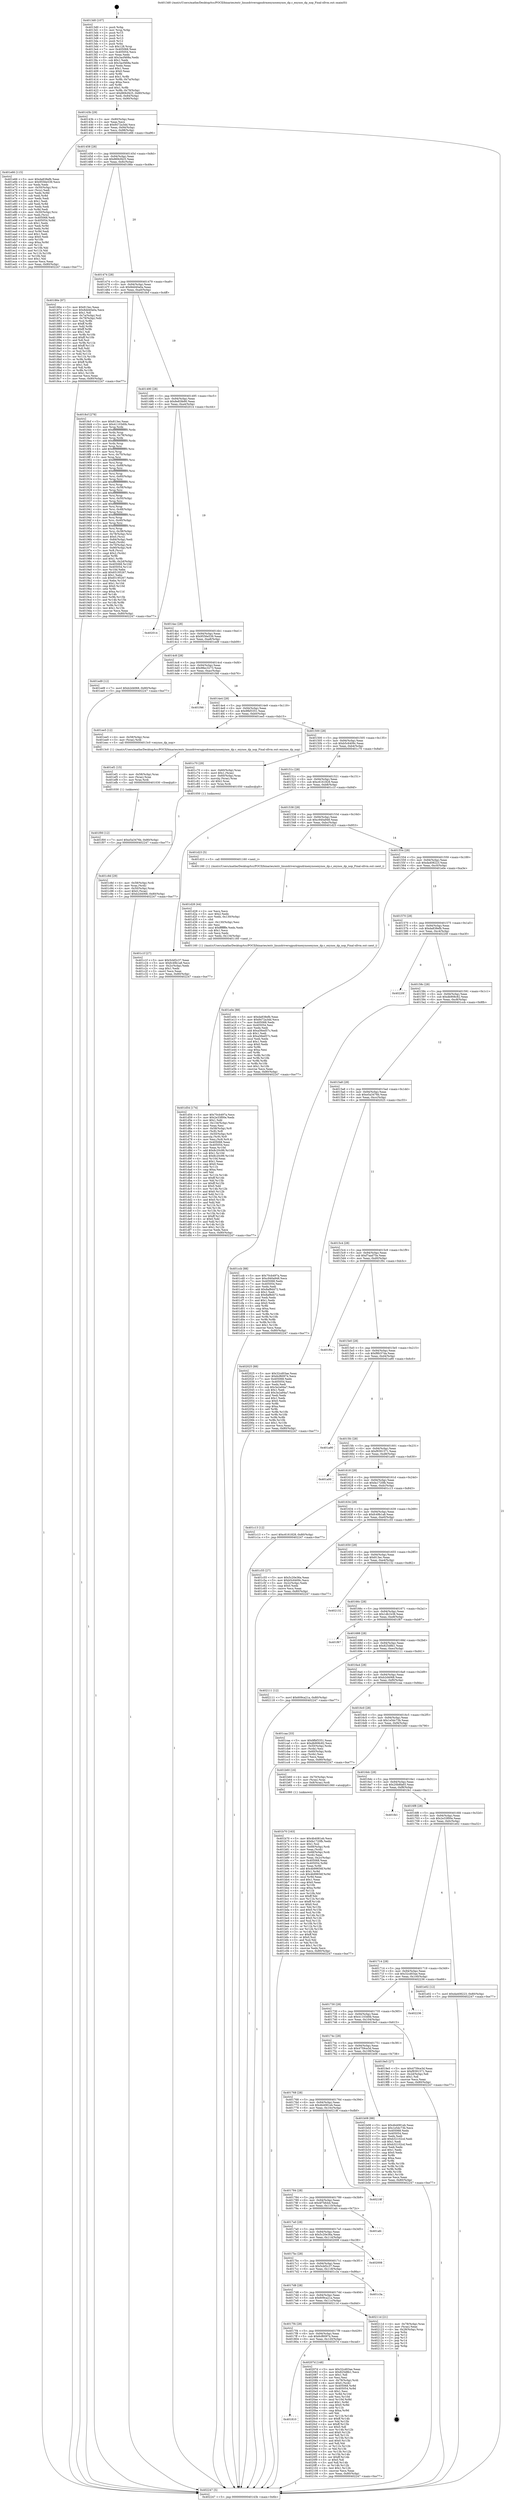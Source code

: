 digraph "0x4013d0" {
  label = "0x4013d0 (/mnt/c/Users/mathe/Desktop/tcc/POCII/binaries/extr_linuxdriversgpudrmexynosexynos_dp.c_exynos_dp_nop_Final-ollvm.out::main(0))"
  labelloc = "t"
  node[shape=record]

  Entry [label="",width=0.3,height=0.3,shape=circle,fillcolor=black,style=filled]
  "0x40143b" [label="{
     0x40143b [29]\l
     | [instrs]\l
     &nbsp;&nbsp;0x40143b \<+3\>: mov -0x80(%rbp),%eax\l
     &nbsp;&nbsp;0x40143e \<+2\>: mov %eax,%ecx\l
     &nbsp;&nbsp;0x401440 \<+6\>: sub $0x8472a3dd,%ecx\l
     &nbsp;&nbsp;0x401446 \<+6\>: mov %eax,-0x94(%rbp)\l
     &nbsp;&nbsp;0x40144c \<+6\>: mov %ecx,-0x98(%rbp)\l
     &nbsp;&nbsp;0x401452 \<+6\>: je 0000000000401e66 \<main+0xa96\>\l
  }"]
  "0x401e66" [label="{
     0x401e66 [115]\l
     | [instrs]\l
     &nbsp;&nbsp;0x401e66 \<+5\>: mov $0xda838efb,%eax\l
     &nbsp;&nbsp;0x401e6b \<+5\>: mov $0x9556e539,%ecx\l
     &nbsp;&nbsp;0x401e70 \<+2\>: xor %edx,%edx\l
     &nbsp;&nbsp;0x401e72 \<+4\>: mov -0x50(%rbp),%rsi\l
     &nbsp;&nbsp;0x401e76 \<+2\>: mov (%rsi),%edi\l
     &nbsp;&nbsp;0x401e78 \<+3\>: mov %edx,%r8d\l
     &nbsp;&nbsp;0x401e7b \<+3\>: sub %edi,%r8d\l
     &nbsp;&nbsp;0x401e7e \<+2\>: mov %edx,%edi\l
     &nbsp;&nbsp;0x401e80 \<+3\>: sub $0x1,%edi\l
     &nbsp;&nbsp;0x401e83 \<+3\>: add %edi,%r8d\l
     &nbsp;&nbsp;0x401e86 \<+2\>: mov %edx,%edi\l
     &nbsp;&nbsp;0x401e88 \<+3\>: sub %r8d,%edi\l
     &nbsp;&nbsp;0x401e8b \<+4\>: mov -0x50(%rbp),%rsi\l
     &nbsp;&nbsp;0x401e8f \<+2\>: mov %edi,(%rsi)\l
     &nbsp;&nbsp;0x401e91 \<+7\>: mov 0x405068,%edi\l
     &nbsp;&nbsp;0x401e98 \<+8\>: mov 0x405054,%r8d\l
     &nbsp;&nbsp;0x401ea0 \<+3\>: sub $0x1,%edx\l
     &nbsp;&nbsp;0x401ea3 \<+3\>: mov %edi,%r9d\l
     &nbsp;&nbsp;0x401ea6 \<+3\>: add %edx,%r9d\l
     &nbsp;&nbsp;0x401ea9 \<+4\>: imul %r9d,%edi\l
     &nbsp;&nbsp;0x401ead \<+3\>: and $0x1,%edi\l
     &nbsp;&nbsp;0x401eb0 \<+3\>: cmp $0x0,%edi\l
     &nbsp;&nbsp;0x401eb3 \<+4\>: sete %r10b\l
     &nbsp;&nbsp;0x401eb7 \<+4\>: cmp $0xa,%r8d\l
     &nbsp;&nbsp;0x401ebb \<+4\>: setl %r11b\l
     &nbsp;&nbsp;0x401ebf \<+3\>: mov %r10b,%bl\l
     &nbsp;&nbsp;0x401ec2 \<+3\>: and %r11b,%bl\l
     &nbsp;&nbsp;0x401ec5 \<+3\>: xor %r11b,%r10b\l
     &nbsp;&nbsp;0x401ec8 \<+3\>: or %r10b,%bl\l
     &nbsp;&nbsp;0x401ecb \<+3\>: test $0x1,%bl\l
     &nbsp;&nbsp;0x401ece \<+3\>: cmovne %ecx,%eax\l
     &nbsp;&nbsp;0x401ed1 \<+3\>: mov %eax,-0x80(%rbp)\l
     &nbsp;&nbsp;0x401ed4 \<+5\>: jmp 0000000000402247 \<main+0xe77\>\l
  }"]
  "0x401458" [label="{
     0x401458 [28]\l
     | [instrs]\l
     &nbsp;&nbsp;0x401458 \<+5\>: jmp 000000000040145d \<main+0x8d\>\l
     &nbsp;&nbsp;0x40145d \<+6\>: mov -0x94(%rbp),%eax\l
     &nbsp;&nbsp;0x401463 \<+5\>: sub $0x869cf425,%eax\l
     &nbsp;&nbsp;0x401468 \<+6\>: mov %eax,-0x9c(%rbp)\l
     &nbsp;&nbsp;0x40146e \<+6\>: je 000000000040186e \<main+0x49e\>\l
  }"]
  Exit [label="",width=0.3,height=0.3,shape=circle,fillcolor=black,style=filled,peripheries=2]
  "0x40186e" [label="{
     0x40186e [97]\l
     | [instrs]\l
     &nbsp;&nbsp;0x40186e \<+5\>: mov $0x813ec,%eax\l
     &nbsp;&nbsp;0x401873 \<+5\>: mov $0x8dd40a0a,%ecx\l
     &nbsp;&nbsp;0x401878 \<+2\>: mov $0x1,%dl\l
     &nbsp;&nbsp;0x40187a \<+4\>: mov -0x7a(%rbp),%sil\l
     &nbsp;&nbsp;0x40187e \<+4\>: mov -0x79(%rbp),%dil\l
     &nbsp;&nbsp;0x401882 \<+3\>: mov %sil,%r8b\l
     &nbsp;&nbsp;0x401885 \<+4\>: xor $0xff,%r8b\l
     &nbsp;&nbsp;0x401889 \<+3\>: mov %dil,%r9b\l
     &nbsp;&nbsp;0x40188c \<+4\>: xor $0xff,%r9b\l
     &nbsp;&nbsp;0x401890 \<+3\>: xor $0x1,%dl\l
     &nbsp;&nbsp;0x401893 \<+3\>: mov %r8b,%r10b\l
     &nbsp;&nbsp;0x401896 \<+4\>: and $0xff,%r10b\l
     &nbsp;&nbsp;0x40189a \<+3\>: and %dl,%sil\l
     &nbsp;&nbsp;0x40189d \<+3\>: mov %r9b,%r11b\l
     &nbsp;&nbsp;0x4018a0 \<+4\>: and $0xff,%r11b\l
     &nbsp;&nbsp;0x4018a4 \<+3\>: and %dl,%dil\l
     &nbsp;&nbsp;0x4018a7 \<+3\>: or %sil,%r10b\l
     &nbsp;&nbsp;0x4018aa \<+3\>: or %dil,%r11b\l
     &nbsp;&nbsp;0x4018ad \<+3\>: xor %r11b,%r10b\l
     &nbsp;&nbsp;0x4018b0 \<+3\>: or %r9b,%r8b\l
     &nbsp;&nbsp;0x4018b3 \<+4\>: xor $0xff,%r8b\l
     &nbsp;&nbsp;0x4018b7 \<+3\>: or $0x1,%dl\l
     &nbsp;&nbsp;0x4018ba \<+3\>: and %dl,%r8b\l
     &nbsp;&nbsp;0x4018bd \<+3\>: or %r8b,%r10b\l
     &nbsp;&nbsp;0x4018c0 \<+4\>: test $0x1,%r10b\l
     &nbsp;&nbsp;0x4018c4 \<+3\>: cmovne %ecx,%eax\l
     &nbsp;&nbsp;0x4018c7 \<+3\>: mov %eax,-0x80(%rbp)\l
     &nbsp;&nbsp;0x4018ca \<+5\>: jmp 0000000000402247 \<main+0xe77\>\l
  }"]
  "0x401474" [label="{
     0x401474 [28]\l
     | [instrs]\l
     &nbsp;&nbsp;0x401474 \<+5\>: jmp 0000000000401479 \<main+0xa9\>\l
     &nbsp;&nbsp;0x401479 \<+6\>: mov -0x94(%rbp),%eax\l
     &nbsp;&nbsp;0x40147f \<+5\>: sub $0x8dd40a0a,%eax\l
     &nbsp;&nbsp;0x401484 \<+6\>: mov %eax,-0xa0(%rbp)\l
     &nbsp;&nbsp;0x40148a \<+6\>: je 00000000004018cf \<main+0x4ff\>\l
  }"]
  "0x402247" [label="{
     0x402247 [5]\l
     | [instrs]\l
     &nbsp;&nbsp;0x402247 \<+5\>: jmp 000000000040143b \<main+0x6b\>\l
  }"]
  "0x4013d0" [label="{
     0x4013d0 [107]\l
     | [instrs]\l
     &nbsp;&nbsp;0x4013d0 \<+1\>: push %rbp\l
     &nbsp;&nbsp;0x4013d1 \<+3\>: mov %rsp,%rbp\l
     &nbsp;&nbsp;0x4013d4 \<+2\>: push %r15\l
     &nbsp;&nbsp;0x4013d6 \<+2\>: push %r14\l
     &nbsp;&nbsp;0x4013d8 \<+2\>: push %r13\l
     &nbsp;&nbsp;0x4013da \<+2\>: push %r12\l
     &nbsp;&nbsp;0x4013dc \<+1\>: push %rbx\l
     &nbsp;&nbsp;0x4013dd \<+7\>: sub $0x128,%rsp\l
     &nbsp;&nbsp;0x4013e4 \<+7\>: mov 0x405068,%eax\l
     &nbsp;&nbsp;0x4013eb \<+7\>: mov 0x405054,%ecx\l
     &nbsp;&nbsp;0x4013f2 \<+2\>: mov %eax,%edx\l
     &nbsp;&nbsp;0x4013f4 \<+6\>: add $0x3acf468a,%edx\l
     &nbsp;&nbsp;0x4013fa \<+3\>: sub $0x1,%edx\l
     &nbsp;&nbsp;0x4013fd \<+6\>: sub $0x3acf468a,%edx\l
     &nbsp;&nbsp;0x401403 \<+3\>: imul %edx,%eax\l
     &nbsp;&nbsp;0x401406 \<+3\>: and $0x1,%eax\l
     &nbsp;&nbsp;0x401409 \<+3\>: cmp $0x0,%eax\l
     &nbsp;&nbsp;0x40140c \<+4\>: sete %r8b\l
     &nbsp;&nbsp;0x401410 \<+4\>: and $0x1,%r8b\l
     &nbsp;&nbsp;0x401414 \<+4\>: mov %r8b,-0x7a(%rbp)\l
     &nbsp;&nbsp;0x401418 \<+3\>: cmp $0xa,%ecx\l
     &nbsp;&nbsp;0x40141b \<+4\>: setl %r8b\l
     &nbsp;&nbsp;0x40141f \<+4\>: and $0x1,%r8b\l
     &nbsp;&nbsp;0x401423 \<+4\>: mov %r8b,-0x79(%rbp)\l
     &nbsp;&nbsp;0x401427 \<+7\>: movl $0x869cf425,-0x80(%rbp)\l
     &nbsp;&nbsp;0x40142e \<+6\>: mov %edi,-0x84(%rbp)\l
     &nbsp;&nbsp;0x401434 \<+7\>: mov %rsi,-0x90(%rbp)\l
  }"]
  "0x401810" [label="{
     0x401810\l
  }", style=dashed]
  "0x4018cf" [label="{
     0x4018cf [278]\l
     | [instrs]\l
     &nbsp;&nbsp;0x4018cf \<+5\>: mov $0x813ec,%eax\l
     &nbsp;&nbsp;0x4018d4 \<+5\>: mov $0x41103d0b,%ecx\l
     &nbsp;&nbsp;0x4018d9 \<+3\>: mov %rsp,%rdx\l
     &nbsp;&nbsp;0x4018dc \<+4\>: add $0xfffffffffffffff0,%rdx\l
     &nbsp;&nbsp;0x4018e0 \<+3\>: mov %rdx,%rsp\l
     &nbsp;&nbsp;0x4018e3 \<+4\>: mov %rdx,-0x78(%rbp)\l
     &nbsp;&nbsp;0x4018e7 \<+3\>: mov %rsp,%rdx\l
     &nbsp;&nbsp;0x4018ea \<+4\>: add $0xfffffffffffffff0,%rdx\l
     &nbsp;&nbsp;0x4018ee \<+3\>: mov %rdx,%rsp\l
     &nbsp;&nbsp;0x4018f1 \<+3\>: mov %rsp,%rsi\l
     &nbsp;&nbsp;0x4018f4 \<+4\>: add $0xfffffffffffffff0,%rsi\l
     &nbsp;&nbsp;0x4018f8 \<+3\>: mov %rsi,%rsp\l
     &nbsp;&nbsp;0x4018fb \<+4\>: mov %rsi,-0x70(%rbp)\l
     &nbsp;&nbsp;0x4018ff \<+3\>: mov %rsp,%rsi\l
     &nbsp;&nbsp;0x401902 \<+4\>: add $0xfffffffffffffff0,%rsi\l
     &nbsp;&nbsp;0x401906 \<+3\>: mov %rsi,%rsp\l
     &nbsp;&nbsp;0x401909 \<+4\>: mov %rsi,-0x68(%rbp)\l
     &nbsp;&nbsp;0x40190d \<+3\>: mov %rsp,%rsi\l
     &nbsp;&nbsp;0x401910 \<+4\>: add $0xfffffffffffffff0,%rsi\l
     &nbsp;&nbsp;0x401914 \<+3\>: mov %rsi,%rsp\l
     &nbsp;&nbsp;0x401917 \<+4\>: mov %rsi,-0x60(%rbp)\l
     &nbsp;&nbsp;0x40191b \<+3\>: mov %rsp,%rsi\l
     &nbsp;&nbsp;0x40191e \<+4\>: add $0xfffffffffffffff0,%rsi\l
     &nbsp;&nbsp;0x401922 \<+3\>: mov %rsi,%rsp\l
     &nbsp;&nbsp;0x401925 \<+4\>: mov %rsi,-0x58(%rbp)\l
     &nbsp;&nbsp;0x401929 \<+3\>: mov %rsp,%rsi\l
     &nbsp;&nbsp;0x40192c \<+4\>: add $0xfffffffffffffff0,%rsi\l
     &nbsp;&nbsp;0x401930 \<+3\>: mov %rsi,%rsp\l
     &nbsp;&nbsp;0x401933 \<+4\>: mov %rsi,-0x50(%rbp)\l
     &nbsp;&nbsp;0x401937 \<+3\>: mov %rsp,%rsi\l
     &nbsp;&nbsp;0x40193a \<+4\>: add $0xfffffffffffffff0,%rsi\l
     &nbsp;&nbsp;0x40193e \<+3\>: mov %rsi,%rsp\l
     &nbsp;&nbsp;0x401941 \<+4\>: mov %rsi,-0x48(%rbp)\l
     &nbsp;&nbsp;0x401945 \<+3\>: mov %rsp,%rsi\l
     &nbsp;&nbsp;0x401948 \<+4\>: add $0xfffffffffffffff0,%rsi\l
     &nbsp;&nbsp;0x40194c \<+3\>: mov %rsi,%rsp\l
     &nbsp;&nbsp;0x40194f \<+4\>: mov %rsi,-0x40(%rbp)\l
     &nbsp;&nbsp;0x401953 \<+3\>: mov %rsp,%rsi\l
     &nbsp;&nbsp;0x401956 \<+4\>: add $0xfffffffffffffff0,%rsi\l
     &nbsp;&nbsp;0x40195a \<+3\>: mov %rsi,%rsp\l
     &nbsp;&nbsp;0x40195d \<+4\>: mov %rsi,-0x38(%rbp)\l
     &nbsp;&nbsp;0x401961 \<+4\>: mov -0x78(%rbp),%rsi\l
     &nbsp;&nbsp;0x401965 \<+6\>: movl $0x0,(%rsi)\l
     &nbsp;&nbsp;0x40196b \<+6\>: mov -0x84(%rbp),%edi\l
     &nbsp;&nbsp;0x401971 \<+2\>: mov %edi,(%rdx)\l
     &nbsp;&nbsp;0x401973 \<+4\>: mov -0x70(%rbp),%rsi\l
     &nbsp;&nbsp;0x401977 \<+7\>: mov -0x90(%rbp),%r8\l
     &nbsp;&nbsp;0x40197e \<+3\>: mov %r8,(%rsi)\l
     &nbsp;&nbsp;0x401981 \<+3\>: cmpl $0x2,(%rdx)\l
     &nbsp;&nbsp;0x401984 \<+4\>: setne %r9b\l
     &nbsp;&nbsp;0x401988 \<+4\>: and $0x1,%r9b\l
     &nbsp;&nbsp;0x40198c \<+4\>: mov %r9b,-0x2d(%rbp)\l
     &nbsp;&nbsp;0x401990 \<+8\>: mov 0x405068,%r10d\l
     &nbsp;&nbsp;0x401998 \<+8\>: mov 0x405054,%r11d\l
     &nbsp;&nbsp;0x4019a0 \<+3\>: mov %r10d,%ebx\l
     &nbsp;&nbsp;0x4019a3 \<+6\>: add $0x65195267,%ebx\l
     &nbsp;&nbsp;0x4019a9 \<+3\>: sub $0x1,%ebx\l
     &nbsp;&nbsp;0x4019ac \<+6\>: sub $0x65195267,%ebx\l
     &nbsp;&nbsp;0x4019b2 \<+4\>: imul %ebx,%r10d\l
     &nbsp;&nbsp;0x4019b6 \<+4\>: and $0x1,%r10d\l
     &nbsp;&nbsp;0x4019ba \<+4\>: cmp $0x0,%r10d\l
     &nbsp;&nbsp;0x4019be \<+4\>: sete %r9b\l
     &nbsp;&nbsp;0x4019c2 \<+4\>: cmp $0xa,%r11d\l
     &nbsp;&nbsp;0x4019c6 \<+4\>: setl %r14b\l
     &nbsp;&nbsp;0x4019ca \<+3\>: mov %r9b,%r15b\l
     &nbsp;&nbsp;0x4019cd \<+3\>: and %r14b,%r15b\l
     &nbsp;&nbsp;0x4019d0 \<+3\>: xor %r14b,%r9b\l
     &nbsp;&nbsp;0x4019d3 \<+3\>: or %r9b,%r15b\l
     &nbsp;&nbsp;0x4019d6 \<+4\>: test $0x1,%r15b\l
     &nbsp;&nbsp;0x4019da \<+3\>: cmovne %ecx,%eax\l
     &nbsp;&nbsp;0x4019dd \<+3\>: mov %eax,-0x80(%rbp)\l
     &nbsp;&nbsp;0x4019e0 \<+5\>: jmp 0000000000402247 \<main+0xe77\>\l
  }"]
  "0x401490" [label="{
     0x401490 [28]\l
     | [instrs]\l
     &nbsp;&nbsp;0x401490 \<+5\>: jmp 0000000000401495 \<main+0xc5\>\l
     &nbsp;&nbsp;0x401495 \<+6\>: mov -0x94(%rbp),%eax\l
     &nbsp;&nbsp;0x40149b \<+5\>: sub $0x8e83fe90,%eax\l
     &nbsp;&nbsp;0x4014a0 \<+6\>: mov %eax,-0xa4(%rbp)\l
     &nbsp;&nbsp;0x4014a6 \<+6\>: je 0000000000402014 \<main+0xc44\>\l
  }"]
  "0x40207d" [label="{
     0x40207d [148]\l
     | [instrs]\l
     &nbsp;&nbsp;0x40207d \<+5\>: mov $0x32cd03ae,%eax\l
     &nbsp;&nbsp;0x402082 \<+5\>: mov $0x825d8b1,%ecx\l
     &nbsp;&nbsp;0x402087 \<+2\>: mov $0x1,%dl\l
     &nbsp;&nbsp;0x402089 \<+2\>: xor %esi,%esi\l
     &nbsp;&nbsp;0x40208b \<+4\>: mov -0x78(%rbp),%rdi\l
     &nbsp;&nbsp;0x40208f \<+6\>: movl $0x0,(%rdi)\l
     &nbsp;&nbsp;0x402095 \<+8\>: mov 0x405068,%r8d\l
     &nbsp;&nbsp;0x40209d \<+8\>: mov 0x405054,%r9d\l
     &nbsp;&nbsp;0x4020a5 \<+3\>: sub $0x1,%esi\l
     &nbsp;&nbsp;0x4020a8 \<+3\>: mov %r8d,%r10d\l
     &nbsp;&nbsp;0x4020ab \<+3\>: add %esi,%r10d\l
     &nbsp;&nbsp;0x4020ae \<+4\>: imul %r10d,%r8d\l
     &nbsp;&nbsp;0x4020b2 \<+4\>: and $0x1,%r8d\l
     &nbsp;&nbsp;0x4020b6 \<+4\>: cmp $0x0,%r8d\l
     &nbsp;&nbsp;0x4020ba \<+4\>: sete %r11b\l
     &nbsp;&nbsp;0x4020be \<+4\>: cmp $0xa,%r9d\l
     &nbsp;&nbsp;0x4020c2 \<+3\>: setl %bl\l
     &nbsp;&nbsp;0x4020c5 \<+3\>: mov %r11b,%r14b\l
     &nbsp;&nbsp;0x4020c8 \<+4\>: xor $0xff,%r14b\l
     &nbsp;&nbsp;0x4020cc \<+3\>: mov %bl,%r15b\l
     &nbsp;&nbsp;0x4020cf \<+4\>: xor $0xff,%r15b\l
     &nbsp;&nbsp;0x4020d3 \<+3\>: xor $0x0,%dl\l
     &nbsp;&nbsp;0x4020d6 \<+3\>: mov %r14b,%r12b\l
     &nbsp;&nbsp;0x4020d9 \<+4\>: and $0x0,%r12b\l
     &nbsp;&nbsp;0x4020dd \<+3\>: and %dl,%r11b\l
     &nbsp;&nbsp;0x4020e0 \<+3\>: mov %r15b,%r13b\l
     &nbsp;&nbsp;0x4020e3 \<+4\>: and $0x0,%r13b\l
     &nbsp;&nbsp;0x4020e7 \<+2\>: and %dl,%bl\l
     &nbsp;&nbsp;0x4020e9 \<+3\>: or %r11b,%r12b\l
     &nbsp;&nbsp;0x4020ec \<+3\>: or %bl,%r13b\l
     &nbsp;&nbsp;0x4020ef \<+3\>: xor %r13b,%r12b\l
     &nbsp;&nbsp;0x4020f2 \<+3\>: or %r15b,%r14b\l
     &nbsp;&nbsp;0x4020f5 \<+4\>: xor $0xff,%r14b\l
     &nbsp;&nbsp;0x4020f9 \<+3\>: or $0x0,%dl\l
     &nbsp;&nbsp;0x4020fc \<+3\>: and %dl,%r14b\l
     &nbsp;&nbsp;0x4020ff \<+3\>: or %r14b,%r12b\l
     &nbsp;&nbsp;0x402102 \<+4\>: test $0x1,%r12b\l
     &nbsp;&nbsp;0x402106 \<+3\>: cmovne %ecx,%eax\l
     &nbsp;&nbsp;0x402109 \<+3\>: mov %eax,-0x80(%rbp)\l
     &nbsp;&nbsp;0x40210c \<+5\>: jmp 0000000000402247 \<main+0xe77\>\l
  }"]
  "0x4017f4" [label="{
     0x4017f4 [28]\l
     | [instrs]\l
     &nbsp;&nbsp;0x4017f4 \<+5\>: jmp 00000000004017f9 \<main+0x429\>\l
     &nbsp;&nbsp;0x4017f9 \<+6\>: mov -0x94(%rbp),%eax\l
     &nbsp;&nbsp;0x4017ff \<+5\>: sub $0x6cf60974,%eax\l
     &nbsp;&nbsp;0x401804 \<+6\>: mov %eax,-0x120(%rbp)\l
     &nbsp;&nbsp;0x40180a \<+6\>: je 000000000040207d \<main+0xcad\>\l
  }"]
  "0x402014" [label="{
     0x402014\l
  }", style=dashed]
  "0x4014ac" [label="{
     0x4014ac [28]\l
     | [instrs]\l
     &nbsp;&nbsp;0x4014ac \<+5\>: jmp 00000000004014b1 \<main+0xe1\>\l
     &nbsp;&nbsp;0x4014b1 \<+6\>: mov -0x94(%rbp),%eax\l
     &nbsp;&nbsp;0x4014b7 \<+5\>: sub $0x9556e539,%eax\l
     &nbsp;&nbsp;0x4014bc \<+6\>: mov %eax,-0xa8(%rbp)\l
     &nbsp;&nbsp;0x4014c2 \<+6\>: je 0000000000401ed9 \<main+0xb09\>\l
  }"]
  "0x40211d" [label="{
     0x40211d [21]\l
     | [instrs]\l
     &nbsp;&nbsp;0x40211d \<+4\>: mov -0x78(%rbp),%rax\l
     &nbsp;&nbsp;0x402121 \<+2\>: mov (%rax),%eax\l
     &nbsp;&nbsp;0x402123 \<+4\>: lea -0x28(%rbp),%rsp\l
     &nbsp;&nbsp;0x402127 \<+1\>: pop %rbx\l
     &nbsp;&nbsp;0x402128 \<+2\>: pop %r12\l
     &nbsp;&nbsp;0x40212a \<+2\>: pop %r13\l
     &nbsp;&nbsp;0x40212c \<+2\>: pop %r14\l
     &nbsp;&nbsp;0x40212e \<+2\>: pop %r15\l
     &nbsp;&nbsp;0x402130 \<+1\>: pop %rbp\l
     &nbsp;&nbsp;0x402131 \<+1\>: ret\l
  }"]
  "0x401ed9" [label="{
     0x401ed9 [12]\l
     | [instrs]\l
     &nbsp;&nbsp;0x401ed9 \<+7\>: movl $0xb2d4068,-0x80(%rbp)\l
     &nbsp;&nbsp;0x401ee0 \<+5\>: jmp 0000000000402247 \<main+0xe77\>\l
  }"]
  "0x4014c8" [label="{
     0x4014c8 [28]\l
     | [instrs]\l
     &nbsp;&nbsp;0x4014c8 \<+5\>: jmp 00000000004014cd \<main+0xfd\>\l
     &nbsp;&nbsp;0x4014cd \<+6\>: mov -0x94(%rbp),%eax\l
     &nbsp;&nbsp;0x4014d3 \<+5\>: sub $0x98ec3273,%eax\l
     &nbsp;&nbsp;0x4014d8 \<+6\>: mov %eax,-0xac(%rbp)\l
     &nbsp;&nbsp;0x4014de \<+6\>: je 0000000000401f46 \<main+0xb76\>\l
  }"]
  "0x4017d8" [label="{
     0x4017d8 [28]\l
     | [instrs]\l
     &nbsp;&nbsp;0x4017d8 \<+5\>: jmp 00000000004017dd \<main+0x40d\>\l
     &nbsp;&nbsp;0x4017dd \<+6\>: mov -0x94(%rbp),%eax\l
     &nbsp;&nbsp;0x4017e3 \<+5\>: sub $0x609ca21a,%eax\l
     &nbsp;&nbsp;0x4017e8 \<+6\>: mov %eax,-0x11c(%rbp)\l
     &nbsp;&nbsp;0x4017ee \<+6\>: je 000000000040211d \<main+0xd4d\>\l
  }"]
  "0x401f46" [label="{
     0x401f46\l
  }", style=dashed]
  "0x4014e4" [label="{
     0x4014e4 [28]\l
     | [instrs]\l
     &nbsp;&nbsp;0x4014e4 \<+5\>: jmp 00000000004014e9 \<main+0x119\>\l
     &nbsp;&nbsp;0x4014e9 \<+6\>: mov -0x94(%rbp),%eax\l
     &nbsp;&nbsp;0x4014ef \<+5\>: sub $0x9fbf3351,%eax\l
     &nbsp;&nbsp;0x4014f4 \<+6\>: mov %eax,-0xb0(%rbp)\l
     &nbsp;&nbsp;0x4014fa \<+6\>: je 0000000000401ee5 \<main+0xb15\>\l
  }"]
  "0x401c3a" [label="{
     0x401c3a\l
  }", style=dashed]
  "0x401ee5" [label="{
     0x401ee5 [12]\l
     | [instrs]\l
     &nbsp;&nbsp;0x401ee5 \<+4\>: mov -0x58(%rbp),%rax\l
     &nbsp;&nbsp;0x401ee9 \<+3\>: mov (%rax),%rdi\l
     &nbsp;&nbsp;0x401eec \<+5\>: call 00000000004013c0 \<exynos_dp_nop\>\l
     | [calls]\l
     &nbsp;&nbsp;0x4013c0 \{1\} (/mnt/c/Users/mathe/Desktop/tcc/POCII/binaries/extr_linuxdriversgpudrmexynosexynos_dp.c_exynos_dp_nop_Final-ollvm.out::exynos_dp_nop)\l
  }"]
  "0x401500" [label="{
     0x401500 [28]\l
     | [instrs]\l
     &nbsp;&nbsp;0x401500 \<+5\>: jmp 0000000000401505 \<main+0x135\>\l
     &nbsp;&nbsp;0x401505 \<+6\>: mov -0x94(%rbp),%eax\l
     &nbsp;&nbsp;0x40150b \<+5\>: sub $0xb5c6409c,%eax\l
     &nbsp;&nbsp;0x401510 \<+6\>: mov %eax,-0xb4(%rbp)\l
     &nbsp;&nbsp;0x401516 \<+6\>: je 0000000000401c70 \<main+0x8a0\>\l
  }"]
  "0x4017bc" [label="{
     0x4017bc [28]\l
     | [instrs]\l
     &nbsp;&nbsp;0x4017bc \<+5\>: jmp 00000000004017c1 \<main+0x3f1\>\l
     &nbsp;&nbsp;0x4017c1 \<+6\>: mov -0x94(%rbp),%eax\l
     &nbsp;&nbsp;0x4017c7 \<+5\>: sub $0x5cbf2c37,%eax\l
     &nbsp;&nbsp;0x4017cc \<+6\>: mov %eax,-0x118(%rbp)\l
     &nbsp;&nbsp;0x4017d2 \<+6\>: je 0000000000401c3a \<main+0x86a\>\l
  }"]
  "0x401c70" [label="{
     0x401c70 [29]\l
     | [instrs]\l
     &nbsp;&nbsp;0x401c70 \<+4\>: mov -0x60(%rbp),%rax\l
     &nbsp;&nbsp;0x401c74 \<+6\>: movl $0x1,(%rax)\l
     &nbsp;&nbsp;0x401c7a \<+4\>: mov -0x60(%rbp),%rax\l
     &nbsp;&nbsp;0x401c7e \<+3\>: movslq (%rax),%rax\l
     &nbsp;&nbsp;0x401c81 \<+4\>: shl $0x2,%rax\l
     &nbsp;&nbsp;0x401c85 \<+3\>: mov %rax,%rdi\l
     &nbsp;&nbsp;0x401c88 \<+5\>: call 0000000000401050 \<malloc@plt\>\l
     | [calls]\l
     &nbsp;&nbsp;0x401050 \{1\} (unknown)\l
  }"]
  "0x40151c" [label="{
     0x40151c [28]\l
     | [instrs]\l
     &nbsp;&nbsp;0x40151c \<+5\>: jmp 0000000000401521 \<main+0x151\>\l
     &nbsp;&nbsp;0x401521 \<+6\>: mov -0x94(%rbp),%eax\l
     &nbsp;&nbsp;0x401527 \<+5\>: sub $0xc6161828,%eax\l
     &nbsp;&nbsp;0x40152c \<+6\>: mov %eax,-0xb8(%rbp)\l
     &nbsp;&nbsp;0x401532 \<+6\>: je 0000000000401c1f \<main+0x84f\>\l
  }"]
  "0x402008" [label="{
     0x402008\l
  }", style=dashed]
  "0x401c1f" [label="{
     0x401c1f [27]\l
     | [instrs]\l
     &nbsp;&nbsp;0x401c1f \<+5\>: mov $0x5cbf2c37,%eax\l
     &nbsp;&nbsp;0x401c24 \<+5\>: mov $0xfc49b1a8,%ecx\l
     &nbsp;&nbsp;0x401c29 \<+3\>: mov -0x2c(%rbp),%edx\l
     &nbsp;&nbsp;0x401c2c \<+3\>: cmp $0x1,%edx\l
     &nbsp;&nbsp;0x401c2f \<+3\>: cmovl %ecx,%eax\l
     &nbsp;&nbsp;0x401c32 \<+3\>: mov %eax,-0x80(%rbp)\l
     &nbsp;&nbsp;0x401c35 \<+5\>: jmp 0000000000402247 \<main+0xe77\>\l
  }"]
  "0x401538" [label="{
     0x401538 [28]\l
     | [instrs]\l
     &nbsp;&nbsp;0x401538 \<+5\>: jmp 000000000040153d \<main+0x16d\>\l
     &nbsp;&nbsp;0x40153d \<+6\>: mov -0x94(%rbp),%eax\l
     &nbsp;&nbsp;0x401543 \<+5\>: sub $0xc940a948,%eax\l
     &nbsp;&nbsp;0x401548 \<+6\>: mov %eax,-0xbc(%rbp)\l
     &nbsp;&nbsp;0x40154e \<+6\>: je 0000000000401d23 \<main+0x953\>\l
  }"]
  "0x4017a0" [label="{
     0x4017a0 [28]\l
     | [instrs]\l
     &nbsp;&nbsp;0x4017a0 \<+5\>: jmp 00000000004017a5 \<main+0x3d5\>\l
     &nbsp;&nbsp;0x4017a5 \<+6\>: mov -0x94(%rbp),%eax\l
     &nbsp;&nbsp;0x4017ab \<+5\>: sub $0x5c20e36a,%eax\l
     &nbsp;&nbsp;0x4017b0 \<+6\>: mov %eax,-0x114(%rbp)\l
     &nbsp;&nbsp;0x4017b6 \<+6\>: je 0000000000402008 \<main+0xc38\>\l
  }"]
  "0x401d23" [label="{
     0x401d23 [5]\l
     | [instrs]\l
     &nbsp;&nbsp;0x401d23 \<+5\>: call 0000000000401160 \<next_i\>\l
     | [calls]\l
     &nbsp;&nbsp;0x401160 \{1\} (/mnt/c/Users/mathe/Desktop/tcc/POCII/binaries/extr_linuxdriversgpudrmexynosexynos_dp.c_exynos_dp_nop_Final-ollvm.out::next_i)\l
  }"]
  "0x401554" [label="{
     0x401554 [28]\l
     | [instrs]\l
     &nbsp;&nbsp;0x401554 \<+5\>: jmp 0000000000401559 \<main+0x189\>\l
     &nbsp;&nbsp;0x401559 \<+6\>: mov -0x94(%rbp),%eax\l
     &nbsp;&nbsp;0x40155f \<+5\>: sub $0xda408223,%eax\l
     &nbsp;&nbsp;0x401564 \<+6\>: mov %eax,-0xc0(%rbp)\l
     &nbsp;&nbsp;0x40156a \<+6\>: je 0000000000401e0e \<main+0xa3e\>\l
  }"]
  "0x401afc" [label="{
     0x401afc\l
  }", style=dashed]
  "0x401e0e" [label="{
     0x401e0e [88]\l
     | [instrs]\l
     &nbsp;&nbsp;0x401e0e \<+5\>: mov $0xda838efb,%eax\l
     &nbsp;&nbsp;0x401e13 \<+5\>: mov $0x8472a3dd,%ecx\l
     &nbsp;&nbsp;0x401e18 \<+7\>: mov 0x405068,%edx\l
     &nbsp;&nbsp;0x401e1f \<+7\>: mov 0x405054,%esi\l
     &nbsp;&nbsp;0x401e26 \<+2\>: mov %edx,%edi\l
     &nbsp;&nbsp;0x401e28 \<+6\>: add $0xa56ed57c,%edi\l
     &nbsp;&nbsp;0x401e2e \<+3\>: sub $0x1,%edi\l
     &nbsp;&nbsp;0x401e31 \<+6\>: sub $0xa56ed57c,%edi\l
     &nbsp;&nbsp;0x401e37 \<+3\>: imul %edi,%edx\l
     &nbsp;&nbsp;0x401e3a \<+3\>: and $0x1,%edx\l
     &nbsp;&nbsp;0x401e3d \<+3\>: cmp $0x0,%edx\l
     &nbsp;&nbsp;0x401e40 \<+4\>: sete %r8b\l
     &nbsp;&nbsp;0x401e44 \<+3\>: cmp $0xa,%esi\l
     &nbsp;&nbsp;0x401e47 \<+4\>: setl %r9b\l
     &nbsp;&nbsp;0x401e4b \<+3\>: mov %r8b,%r10b\l
     &nbsp;&nbsp;0x401e4e \<+3\>: and %r9b,%r10b\l
     &nbsp;&nbsp;0x401e51 \<+3\>: xor %r9b,%r8b\l
     &nbsp;&nbsp;0x401e54 \<+3\>: or %r8b,%r10b\l
     &nbsp;&nbsp;0x401e57 \<+4\>: test $0x1,%r10b\l
     &nbsp;&nbsp;0x401e5b \<+3\>: cmovne %ecx,%eax\l
     &nbsp;&nbsp;0x401e5e \<+3\>: mov %eax,-0x80(%rbp)\l
     &nbsp;&nbsp;0x401e61 \<+5\>: jmp 0000000000402247 \<main+0xe77\>\l
  }"]
  "0x401570" [label="{
     0x401570 [28]\l
     | [instrs]\l
     &nbsp;&nbsp;0x401570 \<+5\>: jmp 0000000000401575 \<main+0x1a5\>\l
     &nbsp;&nbsp;0x401575 \<+6\>: mov -0x94(%rbp),%eax\l
     &nbsp;&nbsp;0x40157b \<+5\>: sub $0xda838efb,%eax\l
     &nbsp;&nbsp;0x401580 \<+6\>: mov %eax,-0xc4(%rbp)\l
     &nbsp;&nbsp;0x401586 \<+6\>: je 000000000040220f \<main+0xe3f\>\l
  }"]
  "0x401784" [label="{
     0x401784 [28]\l
     | [instrs]\l
     &nbsp;&nbsp;0x401784 \<+5\>: jmp 0000000000401789 \<main+0x3b9\>\l
     &nbsp;&nbsp;0x401789 \<+6\>: mov -0x94(%rbp),%eax\l
     &nbsp;&nbsp;0x40178f \<+5\>: sub $0x4f7bfcb4,%eax\l
     &nbsp;&nbsp;0x401794 \<+6\>: mov %eax,-0x110(%rbp)\l
     &nbsp;&nbsp;0x40179a \<+6\>: je 0000000000401afc \<main+0x72c\>\l
  }"]
  "0x40220f" [label="{
     0x40220f\l
  }", style=dashed]
  "0x40158c" [label="{
     0x40158c [28]\l
     | [instrs]\l
     &nbsp;&nbsp;0x40158c \<+5\>: jmp 0000000000401591 \<main+0x1c1\>\l
     &nbsp;&nbsp;0x401591 \<+6\>: mov -0x94(%rbp),%eax\l
     &nbsp;&nbsp;0x401597 \<+5\>: sub $0xdb908c82,%eax\l
     &nbsp;&nbsp;0x40159c \<+6\>: mov %eax,-0xc8(%rbp)\l
     &nbsp;&nbsp;0x4015a2 \<+6\>: je 0000000000401ccb \<main+0x8fb\>\l
  }"]
  "0x40218f" [label="{
     0x40218f\l
  }", style=dashed]
  "0x401ccb" [label="{
     0x401ccb [88]\l
     | [instrs]\l
     &nbsp;&nbsp;0x401ccb \<+5\>: mov $0x70cb497a,%eax\l
     &nbsp;&nbsp;0x401cd0 \<+5\>: mov $0xc940a948,%ecx\l
     &nbsp;&nbsp;0x401cd5 \<+7\>: mov 0x405068,%edx\l
     &nbsp;&nbsp;0x401cdc \<+7\>: mov 0x405054,%esi\l
     &nbsp;&nbsp;0x401ce3 \<+2\>: mov %edx,%edi\l
     &nbsp;&nbsp;0x401ce5 \<+6\>: add $0x8af8d472,%edi\l
     &nbsp;&nbsp;0x401ceb \<+3\>: sub $0x1,%edi\l
     &nbsp;&nbsp;0x401cee \<+6\>: sub $0x8af8d472,%edi\l
     &nbsp;&nbsp;0x401cf4 \<+3\>: imul %edi,%edx\l
     &nbsp;&nbsp;0x401cf7 \<+3\>: and $0x1,%edx\l
     &nbsp;&nbsp;0x401cfa \<+3\>: cmp $0x0,%edx\l
     &nbsp;&nbsp;0x401cfd \<+4\>: sete %r8b\l
     &nbsp;&nbsp;0x401d01 \<+3\>: cmp $0xa,%esi\l
     &nbsp;&nbsp;0x401d04 \<+4\>: setl %r9b\l
     &nbsp;&nbsp;0x401d08 \<+3\>: mov %r8b,%r10b\l
     &nbsp;&nbsp;0x401d0b \<+3\>: and %r9b,%r10b\l
     &nbsp;&nbsp;0x401d0e \<+3\>: xor %r9b,%r8b\l
     &nbsp;&nbsp;0x401d11 \<+3\>: or %r8b,%r10b\l
     &nbsp;&nbsp;0x401d14 \<+4\>: test $0x1,%r10b\l
     &nbsp;&nbsp;0x401d18 \<+3\>: cmovne %ecx,%eax\l
     &nbsp;&nbsp;0x401d1b \<+3\>: mov %eax,-0x80(%rbp)\l
     &nbsp;&nbsp;0x401d1e \<+5\>: jmp 0000000000402247 \<main+0xe77\>\l
  }"]
  "0x4015a8" [label="{
     0x4015a8 [28]\l
     | [instrs]\l
     &nbsp;&nbsp;0x4015a8 \<+5\>: jmp 00000000004015ad \<main+0x1dd\>\l
     &nbsp;&nbsp;0x4015ad \<+6\>: mov -0x94(%rbp),%eax\l
     &nbsp;&nbsp;0x4015b3 \<+5\>: sub $0xe5a3476b,%eax\l
     &nbsp;&nbsp;0x4015b8 \<+6\>: mov %eax,-0xcc(%rbp)\l
     &nbsp;&nbsp;0x4015be \<+6\>: je 0000000000402025 \<main+0xc55\>\l
  }"]
  "0x401f00" [label="{
     0x401f00 [12]\l
     | [instrs]\l
     &nbsp;&nbsp;0x401f00 \<+7\>: movl $0xe5a3476b,-0x80(%rbp)\l
     &nbsp;&nbsp;0x401f07 \<+5\>: jmp 0000000000402247 \<main+0xe77\>\l
  }"]
  "0x402025" [label="{
     0x402025 [88]\l
     | [instrs]\l
     &nbsp;&nbsp;0x402025 \<+5\>: mov $0x32cd03ae,%eax\l
     &nbsp;&nbsp;0x40202a \<+5\>: mov $0x6cf60974,%ecx\l
     &nbsp;&nbsp;0x40202f \<+7\>: mov 0x405068,%edx\l
     &nbsp;&nbsp;0x402036 \<+7\>: mov 0x405054,%esi\l
     &nbsp;&nbsp;0x40203d \<+2\>: mov %edx,%edi\l
     &nbsp;&nbsp;0x40203f \<+6\>: sub $0x3e2a94a7,%edi\l
     &nbsp;&nbsp;0x402045 \<+3\>: sub $0x1,%edi\l
     &nbsp;&nbsp;0x402048 \<+6\>: add $0x3e2a94a7,%edi\l
     &nbsp;&nbsp;0x40204e \<+3\>: imul %edi,%edx\l
     &nbsp;&nbsp;0x402051 \<+3\>: and $0x1,%edx\l
     &nbsp;&nbsp;0x402054 \<+3\>: cmp $0x0,%edx\l
     &nbsp;&nbsp;0x402057 \<+4\>: sete %r8b\l
     &nbsp;&nbsp;0x40205b \<+3\>: cmp $0xa,%esi\l
     &nbsp;&nbsp;0x40205e \<+4\>: setl %r9b\l
     &nbsp;&nbsp;0x402062 \<+3\>: mov %r8b,%r10b\l
     &nbsp;&nbsp;0x402065 \<+3\>: and %r9b,%r10b\l
     &nbsp;&nbsp;0x402068 \<+3\>: xor %r9b,%r8b\l
     &nbsp;&nbsp;0x40206b \<+3\>: or %r8b,%r10b\l
     &nbsp;&nbsp;0x40206e \<+4\>: test $0x1,%r10b\l
     &nbsp;&nbsp;0x402072 \<+3\>: cmovne %ecx,%eax\l
     &nbsp;&nbsp;0x402075 \<+3\>: mov %eax,-0x80(%rbp)\l
     &nbsp;&nbsp;0x402078 \<+5\>: jmp 0000000000402247 \<main+0xe77\>\l
  }"]
  "0x4015c4" [label="{
     0x4015c4 [28]\l
     | [instrs]\l
     &nbsp;&nbsp;0x4015c4 \<+5\>: jmp 00000000004015c9 \<main+0x1f9\>\l
     &nbsp;&nbsp;0x4015c9 \<+6\>: mov -0x94(%rbp),%eax\l
     &nbsp;&nbsp;0x4015cf \<+5\>: sub $0xf7aad75e,%eax\l
     &nbsp;&nbsp;0x4015d4 \<+6\>: mov %eax,-0xd0(%rbp)\l
     &nbsp;&nbsp;0x4015da \<+6\>: je 0000000000401f0c \<main+0xb3c\>\l
  }"]
  "0x401ef1" [label="{
     0x401ef1 [15]\l
     | [instrs]\l
     &nbsp;&nbsp;0x401ef1 \<+4\>: mov -0x58(%rbp),%rax\l
     &nbsp;&nbsp;0x401ef5 \<+3\>: mov (%rax),%rax\l
     &nbsp;&nbsp;0x401ef8 \<+3\>: mov %rax,%rdi\l
     &nbsp;&nbsp;0x401efb \<+5\>: call 0000000000401030 \<free@plt\>\l
     | [calls]\l
     &nbsp;&nbsp;0x401030 \{1\} (unknown)\l
  }"]
  "0x401f0c" [label="{
     0x401f0c\l
  }", style=dashed]
  "0x4015e0" [label="{
     0x4015e0 [28]\l
     | [instrs]\l
     &nbsp;&nbsp;0x4015e0 \<+5\>: jmp 00000000004015e5 \<main+0x215\>\l
     &nbsp;&nbsp;0x4015e5 \<+6\>: mov -0x94(%rbp),%eax\l
     &nbsp;&nbsp;0x4015eb \<+5\>: sub $0xf8fc57da,%eax\l
     &nbsp;&nbsp;0x4015f0 \<+6\>: mov %eax,-0xd4(%rbp)\l
     &nbsp;&nbsp;0x4015f6 \<+6\>: je 0000000000401a90 \<main+0x6c0\>\l
  }"]
  "0x401d54" [label="{
     0x401d54 [174]\l
     | [instrs]\l
     &nbsp;&nbsp;0x401d54 \<+5\>: mov $0x70cb497a,%ecx\l
     &nbsp;&nbsp;0x401d59 \<+5\>: mov $0x2e33f00e,%edx\l
     &nbsp;&nbsp;0x401d5e \<+3\>: mov $0x1,%dil\l
     &nbsp;&nbsp;0x401d61 \<+6\>: mov -0x134(%rbp),%esi\l
     &nbsp;&nbsp;0x401d67 \<+3\>: imul %eax,%esi\l
     &nbsp;&nbsp;0x401d6a \<+4\>: mov -0x58(%rbp),%r8\l
     &nbsp;&nbsp;0x401d6e \<+3\>: mov (%r8),%r8\l
     &nbsp;&nbsp;0x401d71 \<+4\>: mov -0x50(%rbp),%r9\l
     &nbsp;&nbsp;0x401d75 \<+3\>: movslq (%r9),%r9\l
     &nbsp;&nbsp;0x401d78 \<+4\>: mov %esi,(%r8,%r9,4)\l
     &nbsp;&nbsp;0x401d7c \<+7\>: mov 0x405068,%eax\l
     &nbsp;&nbsp;0x401d83 \<+7\>: mov 0x405054,%esi\l
     &nbsp;&nbsp;0x401d8a \<+3\>: mov %eax,%r10d\l
     &nbsp;&nbsp;0x401d8d \<+7\>: add $0x8c20c99,%r10d\l
     &nbsp;&nbsp;0x401d94 \<+4\>: sub $0x1,%r10d\l
     &nbsp;&nbsp;0x401d98 \<+7\>: sub $0x8c20c99,%r10d\l
     &nbsp;&nbsp;0x401d9f \<+4\>: imul %r10d,%eax\l
     &nbsp;&nbsp;0x401da3 \<+3\>: and $0x1,%eax\l
     &nbsp;&nbsp;0x401da6 \<+3\>: cmp $0x0,%eax\l
     &nbsp;&nbsp;0x401da9 \<+4\>: sete %r11b\l
     &nbsp;&nbsp;0x401dad \<+3\>: cmp $0xa,%esi\l
     &nbsp;&nbsp;0x401db0 \<+3\>: setl %bl\l
     &nbsp;&nbsp;0x401db3 \<+3\>: mov %r11b,%r14b\l
     &nbsp;&nbsp;0x401db6 \<+4\>: xor $0xff,%r14b\l
     &nbsp;&nbsp;0x401dba \<+3\>: mov %bl,%r15b\l
     &nbsp;&nbsp;0x401dbd \<+4\>: xor $0xff,%r15b\l
     &nbsp;&nbsp;0x401dc1 \<+4\>: xor $0x0,%dil\l
     &nbsp;&nbsp;0x401dc5 \<+3\>: mov %r14b,%r12b\l
     &nbsp;&nbsp;0x401dc8 \<+4\>: and $0x0,%r12b\l
     &nbsp;&nbsp;0x401dcc \<+3\>: and %dil,%r11b\l
     &nbsp;&nbsp;0x401dcf \<+3\>: mov %r15b,%r13b\l
     &nbsp;&nbsp;0x401dd2 \<+4\>: and $0x0,%r13b\l
     &nbsp;&nbsp;0x401dd6 \<+3\>: and %dil,%bl\l
     &nbsp;&nbsp;0x401dd9 \<+3\>: or %r11b,%r12b\l
     &nbsp;&nbsp;0x401ddc \<+3\>: or %bl,%r13b\l
     &nbsp;&nbsp;0x401ddf \<+3\>: xor %r13b,%r12b\l
     &nbsp;&nbsp;0x401de2 \<+3\>: or %r15b,%r14b\l
     &nbsp;&nbsp;0x401de5 \<+4\>: xor $0xff,%r14b\l
     &nbsp;&nbsp;0x401de9 \<+4\>: or $0x0,%dil\l
     &nbsp;&nbsp;0x401ded \<+3\>: and %dil,%r14b\l
     &nbsp;&nbsp;0x401df0 \<+3\>: or %r14b,%r12b\l
     &nbsp;&nbsp;0x401df3 \<+4\>: test $0x1,%r12b\l
     &nbsp;&nbsp;0x401df7 \<+3\>: cmovne %edx,%ecx\l
     &nbsp;&nbsp;0x401dfa \<+3\>: mov %ecx,-0x80(%rbp)\l
     &nbsp;&nbsp;0x401dfd \<+5\>: jmp 0000000000402247 \<main+0xe77\>\l
  }"]
  "0x401a90" [label="{
     0x401a90\l
  }", style=dashed]
  "0x4015fc" [label="{
     0x4015fc [28]\l
     | [instrs]\l
     &nbsp;&nbsp;0x4015fc \<+5\>: jmp 0000000000401601 \<main+0x231\>\l
     &nbsp;&nbsp;0x401601 \<+6\>: mov -0x94(%rbp),%eax\l
     &nbsp;&nbsp;0x401607 \<+5\>: sub $0xf9391571,%eax\l
     &nbsp;&nbsp;0x40160c \<+6\>: mov %eax,-0xd8(%rbp)\l
     &nbsp;&nbsp;0x401612 \<+6\>: je 0000000000401a00 \<main+0x630\>\l
  }"]
  "0x401d28" [label="{
     0x401d28 [44]\l
     | [instrs]\l
     &nbsp;&nbsp;0x401d28 \<+2\>: xor %ecx,%ecx\l
     &nbsp;&nbsp;0x401d2a \<+5\>: mov $0x2,%edx\l
     &nbsp;&nbsp;0x401d2f \<+6\>: mov %edx,-0x130(%rbp)\l
     &nbsp;&nbsp;0x401d35 \<+1\>: cltd\l
     &nbsp;&nbsp;0x401d36 \<+6\>: mov -0x130(%rbp),%esi\l
     &nbsp;&nbsp;0x401d3c \<+2\>: idiv %esi\l
     &nbsp;&nbsp;0x401d3e \<+6\>: imul $0xfffffffe,%edx,%edx\l
     &nbsp;&nbsp;0x401d44 \<+3\>: sub $0x1,%ecx\l
     &nbsp;&nbsp;0x401d47 \<+2\>: sub %ecx,%edx\l
     &nbsp;&nbsp;0x401d49 \<+6\>: mov %edx,-0x134(%rbp)\l
     &nbsp;&nbsp;0x401d4f \<+5\>: call 0000000000401160 \<next_i\>\l
     | [calls]\l
     &nbsp;&nbsp;0x401160 \{1\} (/mnt/c/Users/mathe/Desktop/tcc/POCII/binaries/extr_linuxdriversgpudrmexynosexynos_dp.c_exynos_dp_nop_Final-ollvm.out::next_i)\l
  }"]
  "0x401a00" [label="{
     0x401a00\l
  }", style=dashed]
  "0x401618" [label="{
     0x401618 [28]\l
     | [instrs]\l
     &nbsp;&nbsp;0x401618 \<+5\>: jmp 000000000040161d \<main+0x24d\>\l
     &nbsp;&nbsp;0x40161d \<+6\>: mov -0x94(%rbp),%eax\l
     &nbsp;&nbsp;0x401623 \<+5\>: sub $0xfa1720fb,%eax\l
     &nbsp;&nbsp;0x401628 \<+6\>: mov %eax,-0xdc(%rbp)\l
     &nbsp;&nbsp;0x40162e \<+6\>: je 0000000000401c13 \<main+0x843\>\l
  }"]
  "0x401c8d" [label="{
     0x401c8d [29]\l
     | [instrs]\l
     &nbsp;&nbsp;0x401c8d \<+4\>: mov -0x58(%rbp),%rdi\l
     &nbsp;&nbsp;0x401c91 \<+3\>: mov %rax,(%rdi)\l
     &nbsp;&nbsp;0x401c94 \<+4\>: mov -0x50(%rbp),%rax\l
     &nbsp;&nbsp;0x401c98 \<+6\>: movl $0x0,(%rax)\l
     &nbsp;&nbsp;0x401c9e \<+7\>: movl $0xb2d4068,-0x80(%rbp)\l
     &nbsp;&nbsp;0x401ca5 \<+5\>: jmp 0000000000402247 \<main+0xe77\>\l
  }"]
  "0x401c13" [label="{
     0x401c13 [12]\l
     | [instrs]\l
     &nbsp;&nbsp;0x401c13 \<+7\>: movl $0xc6161828,-0x80(%rbp)\l
     &nbsp;&nbsp;0x401c1a \<+5\>: jmp 0000000000402247 \<main+0xe77\>\l
  }"]
  "0x401634" [label="{
     0x401634 [28]\l
     | [instrs]\l
     &nbsp;&nbsp;0x401634 \<+5\>: jmp 0000000000401639 \<main+0x269\>\l
     &nbsp;&nbsp;0x401639 \<+6\>: mov -0x94(%rbp),%eax\l
     &nbsp;&nbsp;0x40163f \<+5\>: sub $0xfc49b1a8,%eax\l
     &nbsp;&nbsp;0x401644 \<+6\>: mov %eax,-0xe0(%rbp)\l
     &nbsp;&nbsp;0x40164a \<+6\>: je 0000000000401c55 \<main+0x885\>\l
  }"]
  "0x401b70" [label="{
     0x401b70 [163]\l
     | [instrs]\l
     &nbsp;&nbsp;0x401b70 \<+5\>: mov $0x4b4081eb,%ecx\l
     &nbsp;&nbsp;0x401b75 \<+5\>: mov $0xfa1720fb,%edx\l
     &nbsp;&nbsp;0x401b7a \<+3\>: mov $0x1,%sil\l
     &nbsp;&nbsp;0x401b7d \<+4\>: mov -0x68(%rbp),%rdi\l
     &nbsp;&nbsp;0x401b81 \<+2\>: mov %eax,(%rdi)\l
     &nbsp;&nbsp;0x401b83 \<+4\>: mov -0x68(%rbp),%rdi\l
     &nbsp;&nbsp;0x401b87 \<+2\>: mov (%rdi),%eax\l
     &nbsp;&nbsp;0x401b89 \<+3\>: mov %eax,-0x2c(%rbp)\l
     &nbsp;&nbsp;0x401b8c \<+7\>: mov 0x405068,%eax\l
     &nbsp;&nbsp;0x401b93 \<+8\>: mov 0x405054,%r8d\l
     &nbsp;&nbsp;0x401b9b \<+3\>: mov %eax,%r9d\l
     &nbsp;&nbsp;0x401b9e \<+7\>: add $0x4b99656f,%r9d\l
     &nbsp;&nbsp;0x401ba5 \<+4\>: sub $0x1,%r9d\l
     &nbsp;&nbsp;0x401ba9 \<+7\>: sub $0x4b99656f,%r9d\l
     &nbsp;&nbsp;0x401bb0 \<+4\>: imul %r9d,%eax\l
     &nbsp;&nbsp;0x401bb4 \<+3\>: and $0x1,%eax\l
     &nbsp;&nbsp;0x401bb7 \<+3\>: cmp $0x0,%eax\l
     &nbsp;&nbsp;0x401bba \<+4\>: sete %r10b\l
     &nbsp;&nbsp;0x401bbe \<+4\>: cmp $0xa,%r8d\l
     &nbsp;&nbsp;0x401bc2 \<+4\>: setl %r11b\l
     &nbsp;&nbsp;0x401bc6 \<+3\>: mov %r10b,%bl\l
     &nbsp;&nbsp;0x401bc9 \<+3\>: xor $0xff,%bl\l
     &nbsp;&nbsp;0x401bcc \<+3\>: mov %r11b,%r14b\l
     &nbsp;&nbsp;0x401bcf \<+4\>: xor $0xff,%r14b\l
     &nbsp;&nbsp;0x401bd3 \<+4\>: xor $0x0,%sil\l
     &nbsp;&nbsp;0x401bd7 \<+3\>: mov %bl,%r15b\l
     &nbsp;&nbsp;0x401bda \<+4\>: and $0x0,%r15b\l
     &nbsp;&nbsp;0x401bde \<+3\>: and %sil,%r10b\l
     &nbsp;&nbsp;0x401be1 \<+3\>: mov %r14b,%r12b\l
     &nbsp;&nbsp;0x401be4 \<+4\>: and $0x0,%r12b\l
     &nbsp;&nbsp;0x401be8 \<+3\>: and %sil,%r11b\l
     &nbsp;&nbsp;0x401beb \<+3\>: or %r10b,%r15b\l
     &nbsp;&nbsp;0x401bee \<+3\>: or %r11b,%r12b\l
     &nbsp;&nbsp;0x401bf1 \<+3\>: xor %r12b,%r15b\l
     &nbsp;&nbsp;0x401bf4 \<+3\>: or %r14b,%bl\l
     &nbsp;&nbsp;0x401bf7 \<+3\>: xor $0xff,%bl\l
     &nbsp;&nbsp;0x401bfa \<+4\>: or $0x0,%sil\l
     &nbsp;&nbsp;0x401bfe \<+3\>: and %sil,%bl\l
     &nbsp;&nbsp;0x401c01 \<+3\>: or %bl,%r15b\l
     &nbsp;&nbsp;0x401c04 \<+4\>: test $0x1,%r15b\l
     &nbsp;&nbsp;0x401c08 \<+3\>: cmovne %edx,%ecx\l
     &nbsp;&nbsp;0x401c0b \<+3\>: mov %ecx,-0x80(%rbp)\l
     &nbsp;&nbsp;0x401c0e \<+5\>: jmp 0000000000402247 \<main+0xe77\>\l
  }"]
  "0x401c55" [label="{
     0x401c55 [27]\l
     | [instrs]\l
     &nbsp;&nbsp;0x401c55 \<+5\>: mov $0x5c20e36a,%eax\l
     &nbsp;&nbsp;0x401c5a \<+5\>: mov $0xb5c6409c,%ecx\l
     &nbsp;&nbsp;0x401c5f \<+3\>: mov -0x2c(%rbp),%edx\l
     &nbsp;&nbsp;0x401c62 \<+3\>: cmp $0x0,%edx\l
     &nbsp;&nbsp;0x401c65 \<+3\>: cmove %ecx,%eax\l
     &nbsp;&nbsp;0x401c68 \<+3\>: mov %eax,-0x80(%rbp)\l
     &nbsp;&nbsp;0x401c6b \<+5\>: jmp 0000000000402247 \<main+0xe77\>\l
  }"]
  "0x401650" [label="{
     0x401650 [28]\l
     | [instrs]\l
     &nbsp;&nbsp;0x401650 \<+5\>: jmp 0000000000401655 \<main+0x285\>\l
     &nbsp;&nbsp;0x401655 \<+6\>: mov -0x94(%rbp),%eax\l
     &nbsp;&nbsp;0x40165b \<+5\>: sub $0x813ec,%eax\l
     &nbsp;&nbsp;0x401660 \<+6\>: mov %eax,-0xe4(%rbp)\l
     &nbsp;&nbsp;0x401666 \<+6\>: je 0000000000402132 \<main+0xd62\>\l
  }"]
  "0x401768" [label="{
     0x401768 [28]\l
     | [instrs]\l
     &nbsp;&nbsp;0x401768 \<+5\>: jmp 000000000040176d \<main+0x39d\>\l
     &nbsp;&nbsp;0x40176d \<+6\>: mov -0x94(%rbp),%eax\l
     &nbsp;&nbsp;0x401773 \<+5\>: sub $0x4b4081eb,%eax\l
     &nbsp;&nbsp;0x401778 \<+6\>: mov %eax,-0x10c(%rbp)\l
     &nbsp;&nbsp;0x40177e \<+6\>: je 000000000040218f \<main+0xdbf\>\l
  }"]
  "0x402132" [label="{
     0x402132\l
  }", style=dashed]
  "0x40166c" [label="{
     0x40166c [28]\l
     | [instrs]\l
     &nbsp;&nbsp;0x40166c \<+5\>: jmp 0000000000401671 \<main+0x2a1\>\l
     &nbsp;&nbsp;0x401671 \<+6\>: mov -0x94(%rbp),%eax\l
     &nbsp;&nbsp;0x401677 \<+5\>: sub $0x1db1b38,%eax\l
     &nbsp;&nbsp;0x40167c \<+6\>: mov %eax,-0xe8(%rbp)\l
     &nbsp;&nbsp;0x401682 \<+6\>: je 0000000000401f67 \<main+0xb97\>\l
  }"]
  "0x401b08" [label="{
     0x401b08 [88]\l
     | [instrs]\l
     &nbsp;&nbsp;0x401b08 \<+5\>: mov $0x4b4081eb,%eax\l
     &nbsp;&nbsp;0x401b0d \<+5\>: mov $0x1e5dc73b,%ecx\l
     &nbsp;&nbsp;0x401b12 \<+7\>: mov 0x405068,%edx\l
     &nbsp;&nbsp;0x401b19 \<+7\>: mov 0x405054,%esi\l
     &nbsp;&nbsp;0x401b20 \<+2\>: mov %edx,%edi\l
     &nbsp;&nbsp;0x401b22 \<+6\>: add $0xb32102cd,%edi\l
     &nbsp;&nbsp;0x401b28 \<+3\>: sub $0x1,%edi\l
     &nbsp;&nbsp;0x401b2b \<+6\>: sub $0xb32102cd,%edi\l
     &nbsp;&nbsp;0x401b31 \<+3\>: imul %edi,%edx\l
     &nbsp;&nbsp;0x401b34 \<+3\>: and $0x1,%edx\l
     &nbsp;&nbsp;0x401b37 \<+3\>: cmp $0x0,%edx\l
     &nbsp;&nbsp;0x401b3a \<+4\>: sete %r8b\l
     &nbsp;&nbsp;0x401b3e \<+3\>: cmp $0xa,%esi\l
     &nbsp;&nbsp;0x401b41 \<+4\>: setl %r9b\l
     &nbsp;&nbsp;0x401b45 \<+3\>: mov %r8b,%r10b\l
     &nbsp;&nbsp;0x401b48 \<+3\>: and %r9b,%r10b\l
     &nbsp;&nbsp;0x401b4b \<+3\>: xor %r9b,%r8b\l
     &nbsp;&nbsp;0x401b4e \<+3\>: or %r8b,%r10b\l
     &nbsp;&nbsp;0x401b51 \<+4\>: test $0x1,%r10b\l
     &nbsp;&nbsp;0x401b55 \<+3\>: cmovne %ecx,%eax\l
     &nbsp;&nbsp;0x401b58 \<+3\>: mov %eax,-0x80(%rbp)\l
     &nbsp;&nbsp;0x401b5b \<+5\>: jmp 0000000000402247 \<main+0xe77\>\l
  }"]
  "0x401f67" [label="{
     0x401f67\l
  }", style=dashed]
  "0x401688" [label="{
     0x401688 [28]\l
     | [instrs]\l
     &nbsp;&nbsp;0x401688 \<+5\>: jmp 000000000040168d \<main+0x2bd\>\l
     &nbsp;&nbsp;0x40168d \<+6\>: mov -0x94(%rbp),%eax\l
     &nbsp;&nbsp;0x401693 \<+5\>: sub $0x825d8b1,%eax\l
     &nbsp;&nbsp;0x401698 \<+6\>: mov %eax,-0xec(%rbp)\l
     &nbsp;&nbsp;0x40169e \<+6\>: je 0000000000402111 \<main+0xd41\>\l
  }"]
  "0x40174c" [label="{
     0x40174c [28]\l
     | [instrs]\l
     &nbsp;&nbsp;0x40174c \<+5\>: jmp 0000000000401751 \<main+0x381\>\l
     &nbsp;&nbsp;0x401751 \<+6\>: mov -0x94(%rbp),%eax\l
     &nbsp;&nbsp;0x401757 \<+5\>: sub $0x4759ce3d,%eax\l
     &nbsp;&nbsp;0x40175c \<+6\>: mov %eax,-0x108(%rbp)\l
     &nbsp;&nbsp;0x401762 \<+6\>: je 0000000000401b08 \<main+0x738\>\l
  }"]
  "0x402111" [label="{
     0x402111 [12]\l
     | [instrs]\l
     &nbsp;&nbsp;0x402111 \<+7\>: movl $0x609ca21a,-0x80(%rbp)\l
     &nbsp;&nbsp;0x402118 \<+5\>: jmp 0000000000402247 \<main+0xe77\>\l
  }"]
  "0x4016a4" [label="{
     0x4016a4 [28]\l
     | [instrs]\l
     &nbsp;&nbsp;0x4016a4 \<+5\>: jmp 00000000004016a9 \<main+0x2d9\>\l
     &nbsp;&nbsp;0x4016a9 \<+6\>: mov -0x94(%rbp),%eax\l
     &nbsp;&nbsp;0x4016af \<+5\>: sub $0xb2d4068,%eax\l
     &nbsp;&nbsp;0x4016b4 \<+6\>: mov %eax,-0xf0(%rbp)\l
     &nbsp;&nbsp;0x4016ba \<+6\>: je 0000000000401caa \<main+0x8da\>\l
  }"]
  "0x4019e5" [label="{
     0x4019e5 [27]\l
     | [instrs]\l
     &nbsp;&nbsp;0x4019e5 \<+5\>: mov $0x4759ce3d,%eax\l
     &nbsp;&nbsp;0x4019ea \<+5\>: mov $0xf9391571,%ecx\l
     &nbsp;&nbsp;0x4019ef \<+3\>: mov -0x2d(%rbp),%dl\l
     &nbsp;&nbsp;0x4019f2 \<+3\>: test $0x1,%dl\l
     &nbsp;&nbsp;0x4019f5 \<+3\>: cmovne %ecx,%eax\l
     &nbsp;&nbsp;0x4019f8 \<+3\>: mov %eax,-0x80(%rbp)\l
     &nbsp;&nbsp;0x4019fb \<+5\>: jmp 0000000000402247 \<main+0xe77\>\l
  }"]
  "0x401caa" [label="{
     0x401caa [33]\l
     | [instrs]\l
     &nbsp;&nbsp;0x401caa \<+5\>: mov $0x9fbf3351,%eax\l
     &nbsp;&nbsp;0x401caf \<+5\>: mov $0xdb908c82,%ecx\l
     &nbsp;&nbsp;0x401cb4 \<+4\>: mov -0x50(%rbp),%rdx\l
     &nbsp;&nbsp;0x401cb8 \<+2\>: mov (%rdx),%esi\l
     &nbsp;&nbsp;0x401cba \<+4\>: mov -0x60(%rbp),%rdx\l
     &nbsp;&nbsp;0x401cbe \<+2\>: cmp (%rdx),%esi\l
     &nbsp;&nbsp;0x401cc0 \<+3\>: cmovl %ecx,%eax\l
     &nbsp;&nbsp;0x401cc3 \<+3\>: mov %eax,-0x80(%rbp)\l
     &nbsp;&nbsp;0x401cc6 \<+5\>: jmp 0000000000402247 \<main+0xe77\>\l
  }"]
  "0x4016c0" [label="{
     0x4016c0 [28]\l
     | [instrs]\l
     &nbsp;&nbsp;0x4016c0 \<+5\>: jmp 00000000004016c5 \<main+0x2f5\>\l
     &nbsp;&nbsp;0x4016c5 \<+6\>: mov -0x94(%rbp),%eax\l
     &nbsp;&nbsp;0x4016cb \<+5\>: sub $0x1e5dc73b,%eax\l
     &nbsp;&nbsp;0x4016d0 \<+6\>: mov %eax,-0xf4(%rbp)\l
     &nbsp;&nbsp;0x4016d6 \<+6\>: je 0000000000401b60 \<main+0x790\>\l
  }"]
  "0x401730" [label="{
     0x401730 [28]\l
     | [instrs]\l
     &nbsp;&nbsp;0x401730 \<+5\>: jmp 0000000000401735 \<main+0x365\>\l
     &nbsp;&nbsp;0x401735 \<+6\>: mov -0x94(%rbp),%eax\l
     &nbsp;&nbsp;0x40173b \<+5\>: sub $0x41103d0b,%eax\l
     &nbsp;&nbsp;0x401740 \<+6\>: mov %eax,-0x104(%rbp)\l
     &nbsp;&nbsp;0x401746 \<+6\>: je 00000000004019e5 \<main+0x615\>\l
  }"]
  "0x401b60" [label="{
     0x401b60 [16]\l
     | [instrs]\l
     &nbsp;&nbsp;0x401b60 \<+4\>: mov -0x70(%rbp),%rax\l
     &nbsp;&nbsp;0x401b64 \<+3\>: mov (%rax),%rax\l
     &nbsp;&nbsp;0x401b67 \<+4\>: mov 0x8(%rax),%rdi\l
     &nbsp;&nbsp;0x401b6b \<+5\>: call 0000000000401060 \<atoi@plt\>\l
     | [calls]\l
     &nbsp;&nbsp;0x401060 \{1\} (unknown)\l
  }"]
  "0x4016dc" [label="{
     0x4016dc [28]\l
     | [instrs]\l
     &nbsp;&nbsp;0x4016dc \<+5\>: jmp 00000000004016e1 \<main+0x311\>\l
     &nbsp;&nbsp;0x4016e1 \<+6\>: mov -0x94(%rbp),%eax\l
     &nbsp;&nbsp;0x4016e7 \<+5\>: sub $0x20b8fa65,%eax\l
     &nbsp;&nbsp;0x4016ec \<+6\>: mov %eax,-0xf8(%rbp)\l
     &nbsp;&nbsp;0x4016f2 \<+6\>: je 0000000000401fe1 \<main+0xc11\>\l
  }"]
  "0x402236" [label="{
     0x402236\l
  }", style=dashed]
  "0x401fe1" [label="{
     0x401fe1\l
  }", style=dashed]
  "0x4016f8" [label="{
     0x4016f8 [28]\l
     | [instrs]\l
     &nbsp;&nbsp;0x4016f8 \<+5\>: jmp 00000000004016fd \<main+0x32d\>\l
     &nbsp;&nbsp;0x4016fd \<+6\>: mov -0x94(%rbp),%eax\l
     &nbsp;&nbsp;0x401703 \<+5\>: sub $0x2e33f00e,%eax\l
     &nbsp;&nbsp;0x401708 \<+6\>: mov %eax,-0xfc(%rbp)\l
     &nbsp;&nbsp;0x40170e \<+6\>: je 0000000000401e02 \<main+0xa32\>\l
  }"]
  "0x401714" [label="{
     0x401714 [28]\l
     | [instrs]\l
     &nbsp;&nbsp;0x401714 \<+5\>: jmp 0000000000401719 \<main+0x349\>\l
     &nbsp;&nbsp;0x401719 \<+6\>: mov -0x94(%rbp),%eax\l
     &nbsp;&nbsp;0x40171f \<+5\>: sub $0x32cd03ae,%eax\l
     &nbsp;&nbsp;0x401724 \<+6\>: mov %eax,-0x100(%rbp)\l
     &nbsp;&nbsp;0x40172a \<+6\>: je 0000000000402236 \<main+0xe66\>\l
  }"]
  "0x401e02" [label="{
     0x401e02 [12]\l
     | [instrs]\l
     &nbsp;&nbsp;0x401e02 \<+7\>: movl $0xda408223,-0x80(%rbp)\l
     &nbsp;&nbsp;0x401e09 \<+5\>: jmp 0000000000402247 \<main+0xe77\>\l
  }"]
  Entry -> "0x4013d0" [label=" 1"]
  "0x40143b" -> "0x401e66" [label=" 1"]
  "0x40143b" -> "0x401458" [label=" 21"]
  "0x40211d" -> Exit [label=" 1"]
  "0x401458" -> "0x40186e" [label=" 1"]
  "0x401458" -> "0x401474" [label=" 20"]
  "0x40186e" -> "0x402247" [label=" 1"]
  "0x4013d0" -> "0x40143b" [label=" 1"]
  "0x402247" -> "0x40143b" [label=" 21"]
  "0x402111" -> "0x402247" [label=" 1"]
  "0x401474" -> "0x4018cf" [label=" 1"]
  "0x401474" -> "0x401490" [label=" 19"]
  "0x40207d" -> "0x402247" [label=" 1"]
  "0x4018cf" -> "0x402247" [label=" 1"]
  "0x4017f4" -> "0x401810" [label=" 0"]
  "0x401490" -> "0x402014" [label=" 0"]
  "0x401490" -> "0x4014ac" [label=" 19"]
  "0x4017f4" -> "0x40207d" [label=" 1"]
  "0x4014ac" -> "0x401ed9" [label=" 1"]
  "0x4014ac" -> "0x4014c8" [label=" 18"]
  "0x4017d8" -> "0x4017f4" [label=" 1"]
  "0x4014c8" -> "0x401f46" [label=" 0"]
  "0x4014c8" -> "0x4014e4" [label=" 18"]
  "0x4017d8" -> "0x40211d" [label=" 1"]
  "0x4014e4" -> "0x401ee5" [label=" 1"]
  "0x4014e4" -> "0x401500" [label=" 17"]
  "0x4017bc" -> "0x4017d8" [label=" 2"]
  "0x401500" -> "0x401c70" [label=" 1"]
  "0x401500" -> "0x40151c" [label=" 16"]
  "0x4017bc" -> "0x401c3a" [label=" 0"]
  "0x40151c" -> "0x401c1f" [label=" 1"]
  "0x40151c" -> "0x401538" [label=" 15"]
  "0x4017a0" -> "0x4017bc" [label=" 2"]
  "0x401538" -> "0x401d23" [label=" 1"]
  "0x401538" -> "0x401554" [label=" 14"]
  "0x4017a0" -> "0x402008" [label=" 0"]
  "0x401554" -> "0x401e0e" [label=" 1"]
  "0x401554" -> "0x401570" [label=" 13"]
  "0x401784" -> "0x4017a0" [label=" 2"]
  "0x401570" -> "0x40220f" [label=" 0"]
  "0x401570" -> "0x40158c" [label=" 13"]
  "0x401784" -> "0x401afc" [label=" 0"]
  "0x40158c" -> "0x401ccb" [label=" 1"]
  "0x40158c" -> "0x4015a8" [label=" 12"]
  "0x401768" -> "0x401784" [label=" 2"]
  "0x4015a8" -> "0x402025" [label=" 1"]
  "0x4015a8" -> "0x4015c4" [label=" 11"]
  "0x401768" -> "0x40218f" [label=" 0"]
  "0x4015c4" -> "0x401f0c" [label=" 0"]
  "0x4015c4" -> "0x4015e0" [label=" 11"]
  "0x402025" -> "0x402247" [label=" 1"]
  "0x4015e0" -> "0x401a90" [label=" 0"]
  "0x4015e0" -> "0x4015fc" [label=" 11"]
  "0x401f00" -> "0x402247" [label=" 1"]
  "0x4015fc" -> "0x401a00" [label=" 0"]
  "0x4015fc" -> "0x401618" [label=" 11"]
  "0x401ef1" -> "0x401f00" [label=" 1"]
  "0x401618" -> "0x401c13" [label=" 1"]
  "0x401618" -> "0x401634" [label=" 10"]
  "0x401ee5" -> "0x401ef1" [label=" 1"]
  "0x401634" -> "0x401c55" [label=" 1"]
  "0x401634" -> "0x401650" [label=" 9"]
  "0x401ed9" -> "0x402247" [label=" 1"]
  "0x401650" -> "0x402132" [label=" 0"]
  "0x401650" -> "0x40166c" [label=" 9"]
  "0x401e66" -> "0x402247" [label=" 1"]
  "0x40166c" -> "0x401f67" [label=" 0"]
  "0x40166c" -> "0x401688" [label=" 9"]
  "0x401e0e" -> "0x402247" [label=" 1"]
  "0x401688" -> "0x402111" [label=" 1"]
  "0x401688" -> "0x4016a4" [label=" 8"]
  "0x401d54" -> "0x402247" [label=" 1"]
  "0x4016a4" -> "0x401caa" [label=" 2"]
  "0x4016a4" -> "0x4016c0" [label=" 6"]
  "0x401d28" -> "0x401d54" [label=" 1"]
  "0x4016c0" -> "0x401b60" [label=" 1"]
  "0x4016c0" -> "0x4016dc" [label=" 5"]
  "0x401ccb" -> "0x402247" [label=" 1"]
  "0x4016dc" -> "0x401fe1" [label=" 0"]
  "0x4016dc" -> "0x4016f8" [label=" 5"]
  "0x401caa" -> "0x402247" [label=" 2"]
  "0x4016f8" -> "0x401e02" [label=" 1"]
  "0x4016f8" -> "0x401714" [label=" 4"]
  "0x401c8d" -> "0x402247" [label=" 1"]
  "0x401714" -> "0x402236" [label=" 0"]
  "0x401714" -> "0x401730" [label=" 4"]
  "0x401d23" -> "0x401d28" [label=" 1"]
  "0x401730" -> "0x4019e5" [label=" 1"]
  "0x401730" -> "0x40174c" [label=" 3"]
  "0x4019e5" -> "0x402247" [label=" 1"]
  "0x401e02" -> "0x402247" [label=" 1"]
  "0x40174c" -> "0x401b08" [label=" 1"]
  "0x40174c" -> "0x401768" [label=" 2"]
  "0x401b08" -> "0x402247" [label=" 1"]
  "0x401b60" -> "0x401b70" [label=" 1"]
  "0x401b70" -> "0x402247" [label=" 1"]
  "0x401c13" -> "0x402247" [label=" 1"]
  "0x401c1f" -> "0x402247" [label=" 1"]
  "0x401c55" -> "0x402247" [label=" 1"]
  "0x401c70" -> "0x401c8d" [label=" 1"]
}
